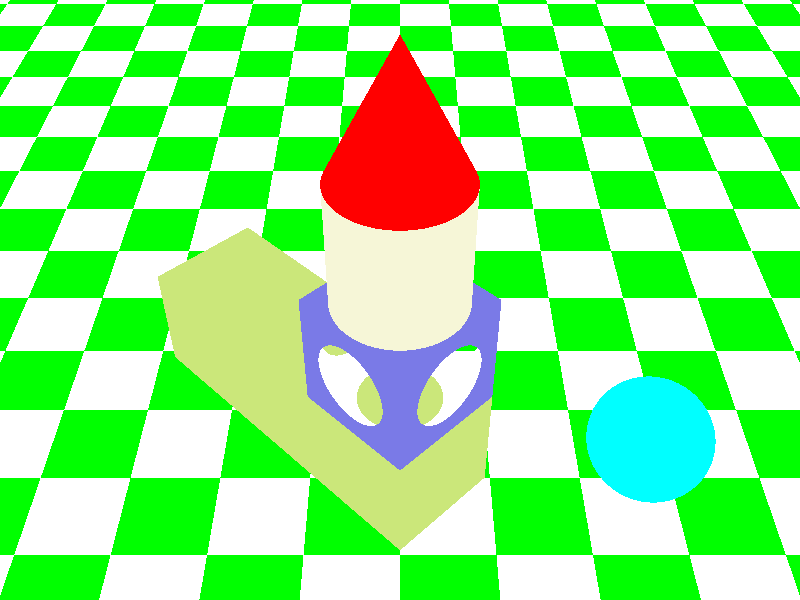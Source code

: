 #include "colors.inc" 
#include "shapes.inc"
#include "woods.inc"                                          
#include "metals.inc"
#include "stones.inc"
#include "textures.inc"
 
camera{
  location <10*sin(clock*2*pi),10,10*cos(clock*2*pi)>  
  look_at<0,1,0>
  angle 45
} 
 
light_source{<-3,20,-20> color 2*White}

object{ 
  Plane_XZ
    pigment{color Wheat}
    pigment{checker Green White scale 1.5}
         
    translate<0,-3,0>
}

sky_sphere{
    pigment{
        wrinkles
        color_map{
            [0.3 color rgb<0.3,0.4,1.2>]
            [0.9 White]
        }
        scale <1,0.2,0.2>
    }
}
 
object{ 
  cylinder{<0,0,0>,<0,0,-2>,1}
    pigment{color MediumGoldenrod}
    rotate 90*x
    translate<0,1,0>
}

object{ 
  Cone_Y
    translate <0,4,0>
    pigment{color Red}
}

difference{
  object{
    Cube
      pigment{MediumBlue}
      rotate 45*y
  }

  object{
    Sphere
      pigment{color White}            
      scale 1.2 
  }
}

object{
  Sphere
    pigment{color Cyan}
    translate<-4,-2,0>   
}
 
object{
  Cube
    pigment{YellowGreen}
    rotate 45*y 
    translate<0,-2,0>
}

object{
  box{<1,-4,-1>,<5,-1,1>}
    pigment{YellowGreen}
    rotate 45*y
} 
 
object{
  Cube
    pigment{color Yellow}
    rotate 45*y 
    translate<0,-2,8>
}    

object{
  Disk_X
    pigment{Orchid}
    translate<-2,-2,7> 
}  

object{
  Disk_Z
    pigment{color ForestGreen}
    translate<7,-2,6>
}
